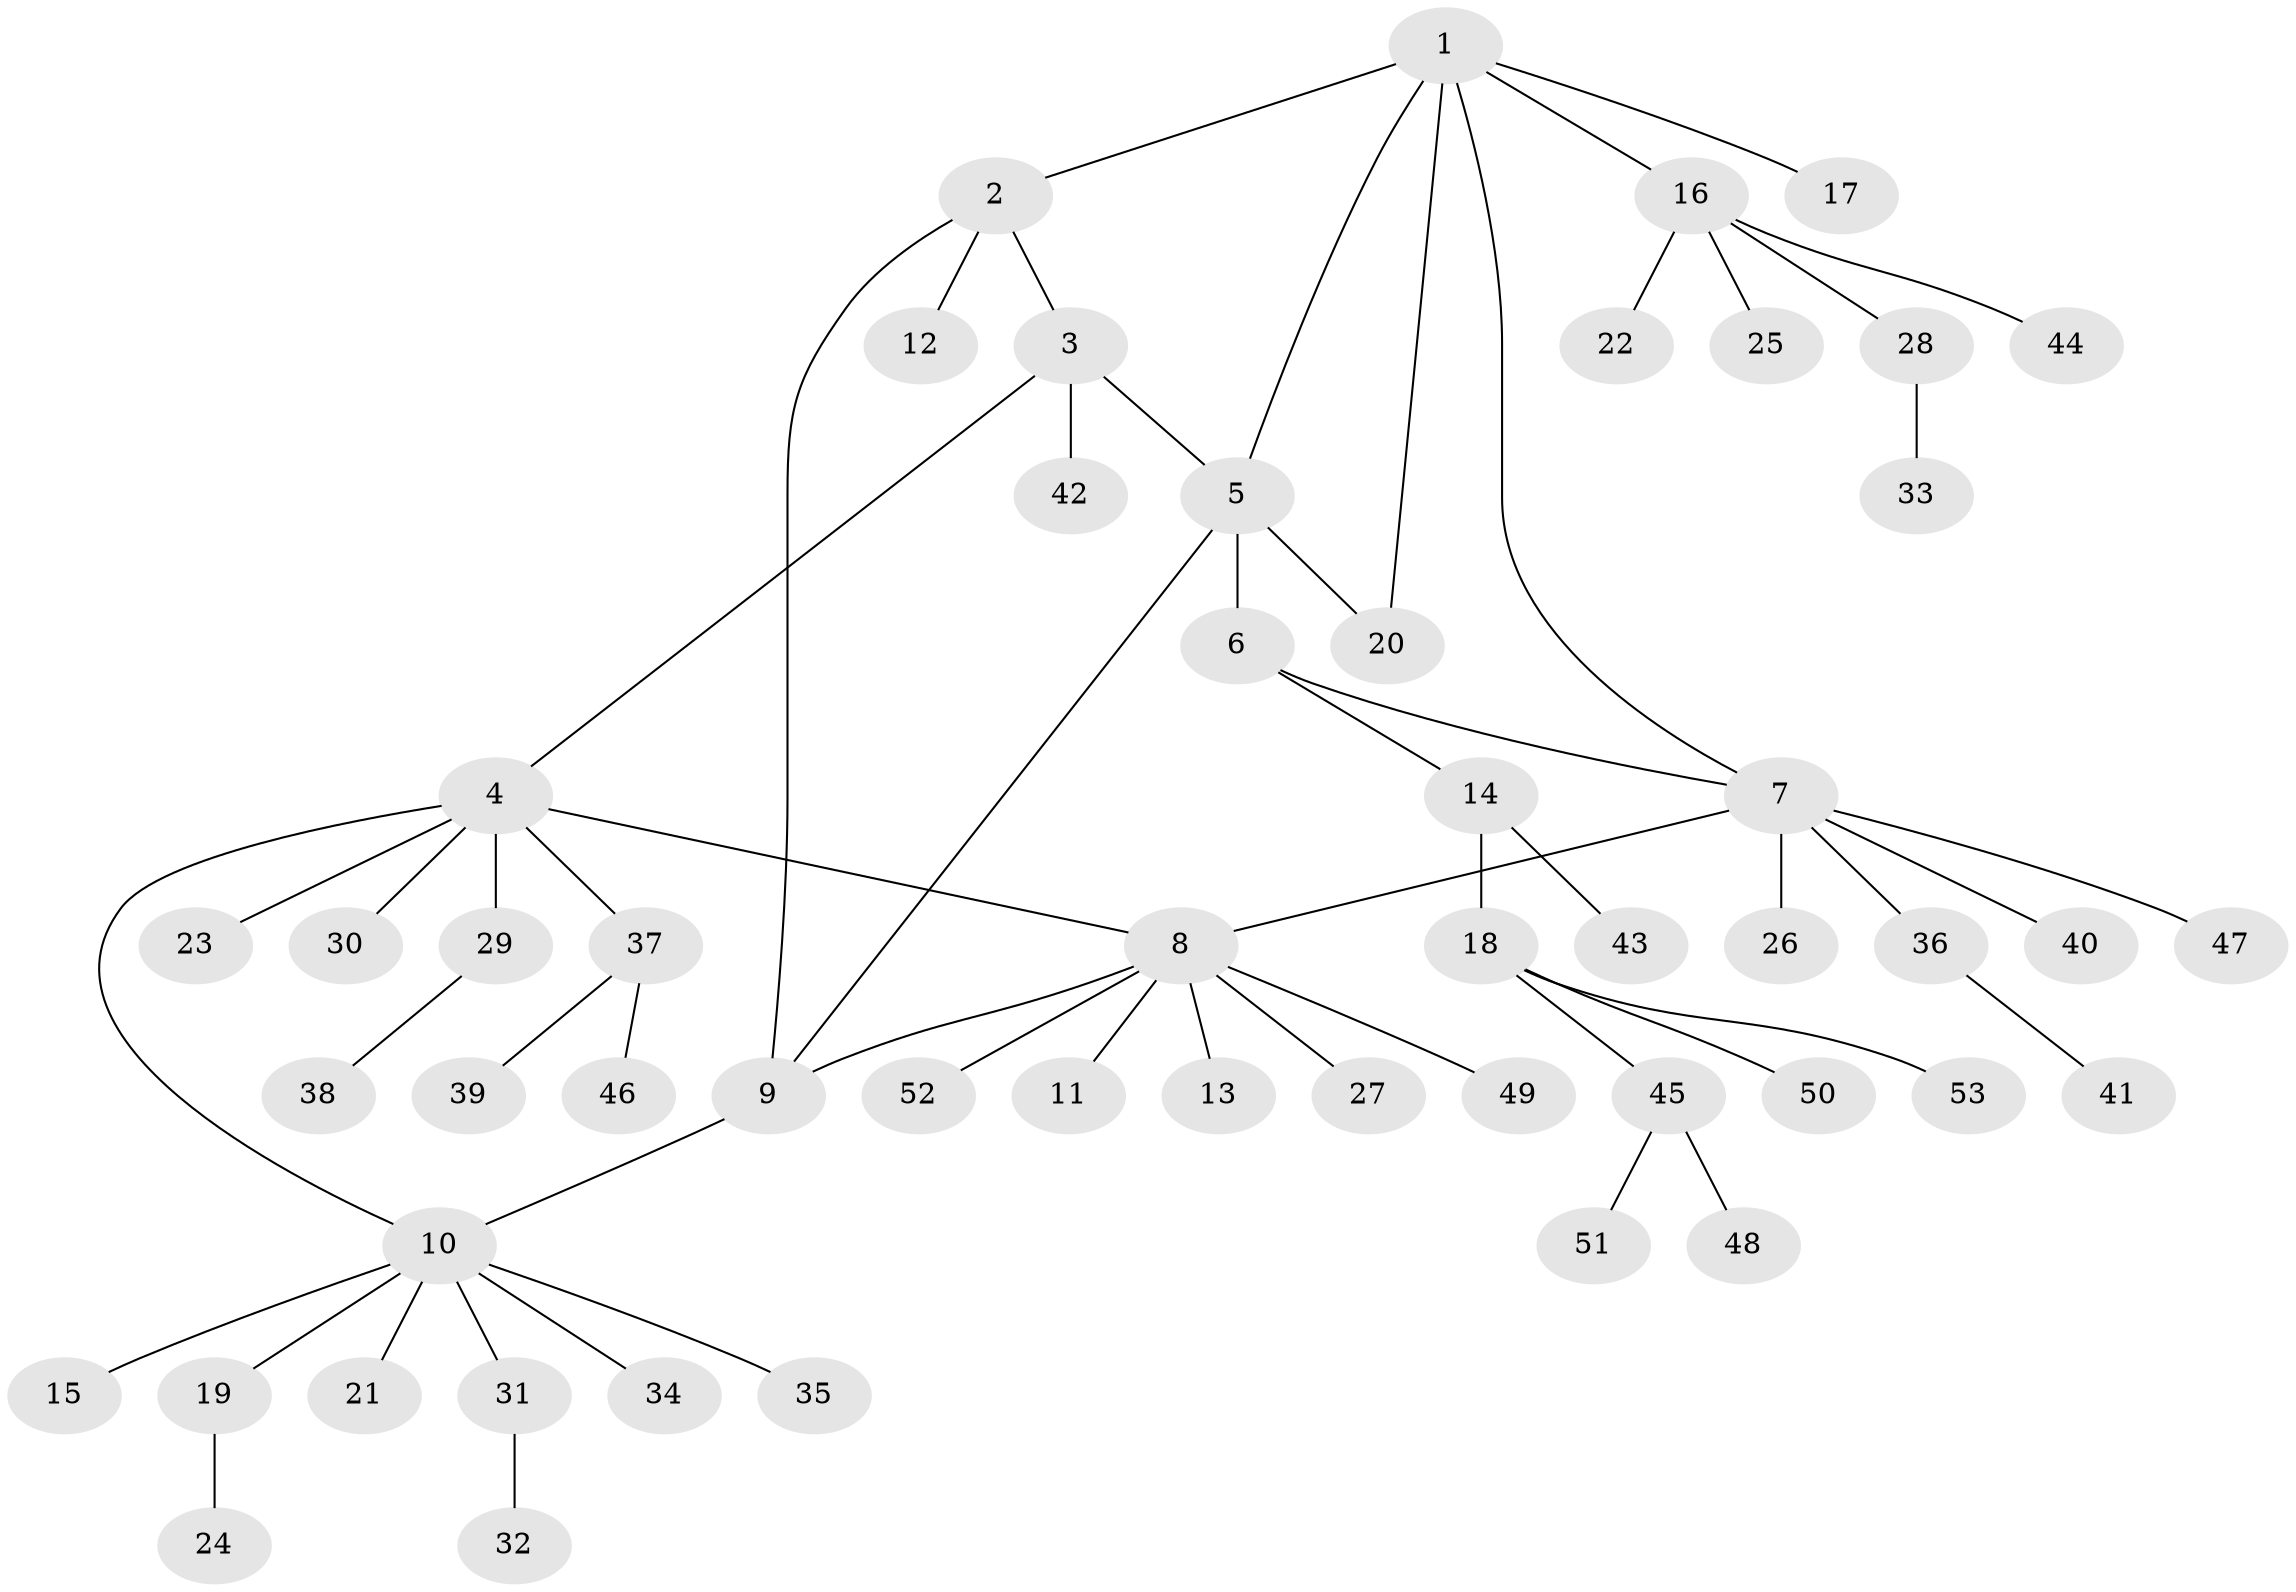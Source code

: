 // coarse degree distribution, {5: 0.02564102564102564, 6: 0.02564102564102564, 3: 0.05128205128205128, 8: 0.05128205128205128, 4: 0.07692307692307693, 7: 0.05128205128205128, 1: 0.6923076923076923, 2: 0.02564102564102564}
// Generated by graph-tools (version 1.1) at 2025/24/03/03/25 07:24:12]
// undirected, 53 vertices, 59 edges
graph export_dot {
graph [start="1"]
  node [color=gray90,style=filled];
  1;
  2;
  3;
  4;
  5;
  6;
  7;
  8;
  9;
  10;
  11;
  12;
  13;
  14;
  15;
  16;
  17;
  18;
  19;
  20;
  21;
  22;
  23;
  24;
  25;
  26;
  27;
  28;
  29;
  30;
  31;
  32;
  33;
  34;
  35;
  36;
  37;
  38;
  39;
  40;
  41;
  42;
  43;
  44;
  45;
  46;
  47;
  48;
  49;
  50;
  51;
  52;
  53;
  1 -- 2;
  1 -- 5;
  1 -- 7;
  1 -- 16;
  1 -- 17;
  1 -- 20;
  2 -- 3;
  2 -- 9;
  2 -- 12;
  3 -- 4;
  3 -- 5;
  3 -- 42;
  4 -- 8;
  4 -- 10;
  4 -- 23;
  4 -- 29;
  4 -- 30;
  4 -- 37;
  5 -- 6;
  5 -- 9;
  5 -- 20;
  6 -- 7;
  6 -- 14;
  7 -- 8;
  7 -- 26;
  7 -- 36;
  7 -- 40;
  7 -- 47;
  8 -- 9;
  8 -- 11;
  8 -- 13;
  8 -- 27;
  8 -- 49;
  8 -- 52;
  9 -- 10;
  10 -- 15;
  10 -- 19;
  10 -- 21;
  10 -- 31;
  10 -- 34;
  10 -- 35;
  14 -- 18;
  14 -- 43;
  16 -- 22;
  16 -- 25;
  16 -- 28;
  16 -- 44;
  18 -- 45;
  18 -- 50;
  18 -- 53;
  19 -- 24;
  28 -- 33;
  29 -- 38;
  31 -- 32;
  36 -- 41;
  37 -- 39;
  37 -- 46;
  45 -- 48;
  45 -- 51;
}
